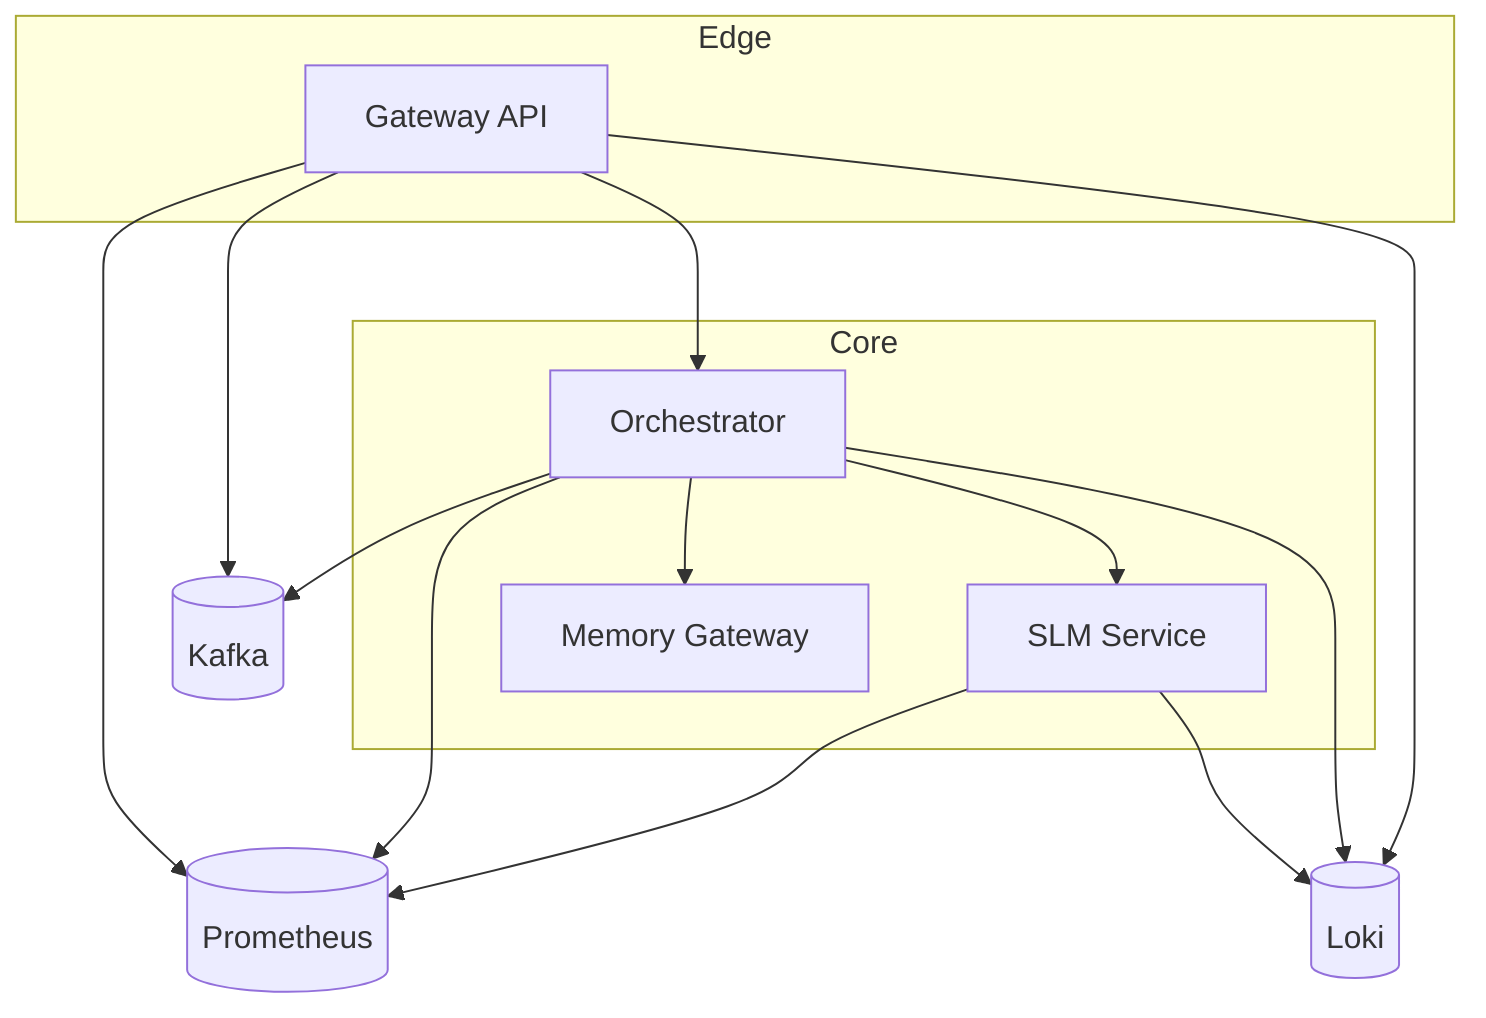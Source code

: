 flowchart TB
  subgraph Edge
    GW[Gateway API]
  end
  subgraph Core
    ORCH[Orchestrator]
    SLM[SLM Service]
    MEM[Memory Gateway]
  end
  KAFKA[(Kafka)]
  PROM[(Prometheus)]
  LOKI[(Loki)]

  GW --> ORCH
  ORCH --> SLM
  ORCH --> MEM

  ORCH --> KAFKA
  GW --> KAFKA

  SLM --> PROM
  ORCH --> PROM
  GW --> PROM

  GW --> LOKI
  ORCH --> LOKI
  SLM --> LOKI
